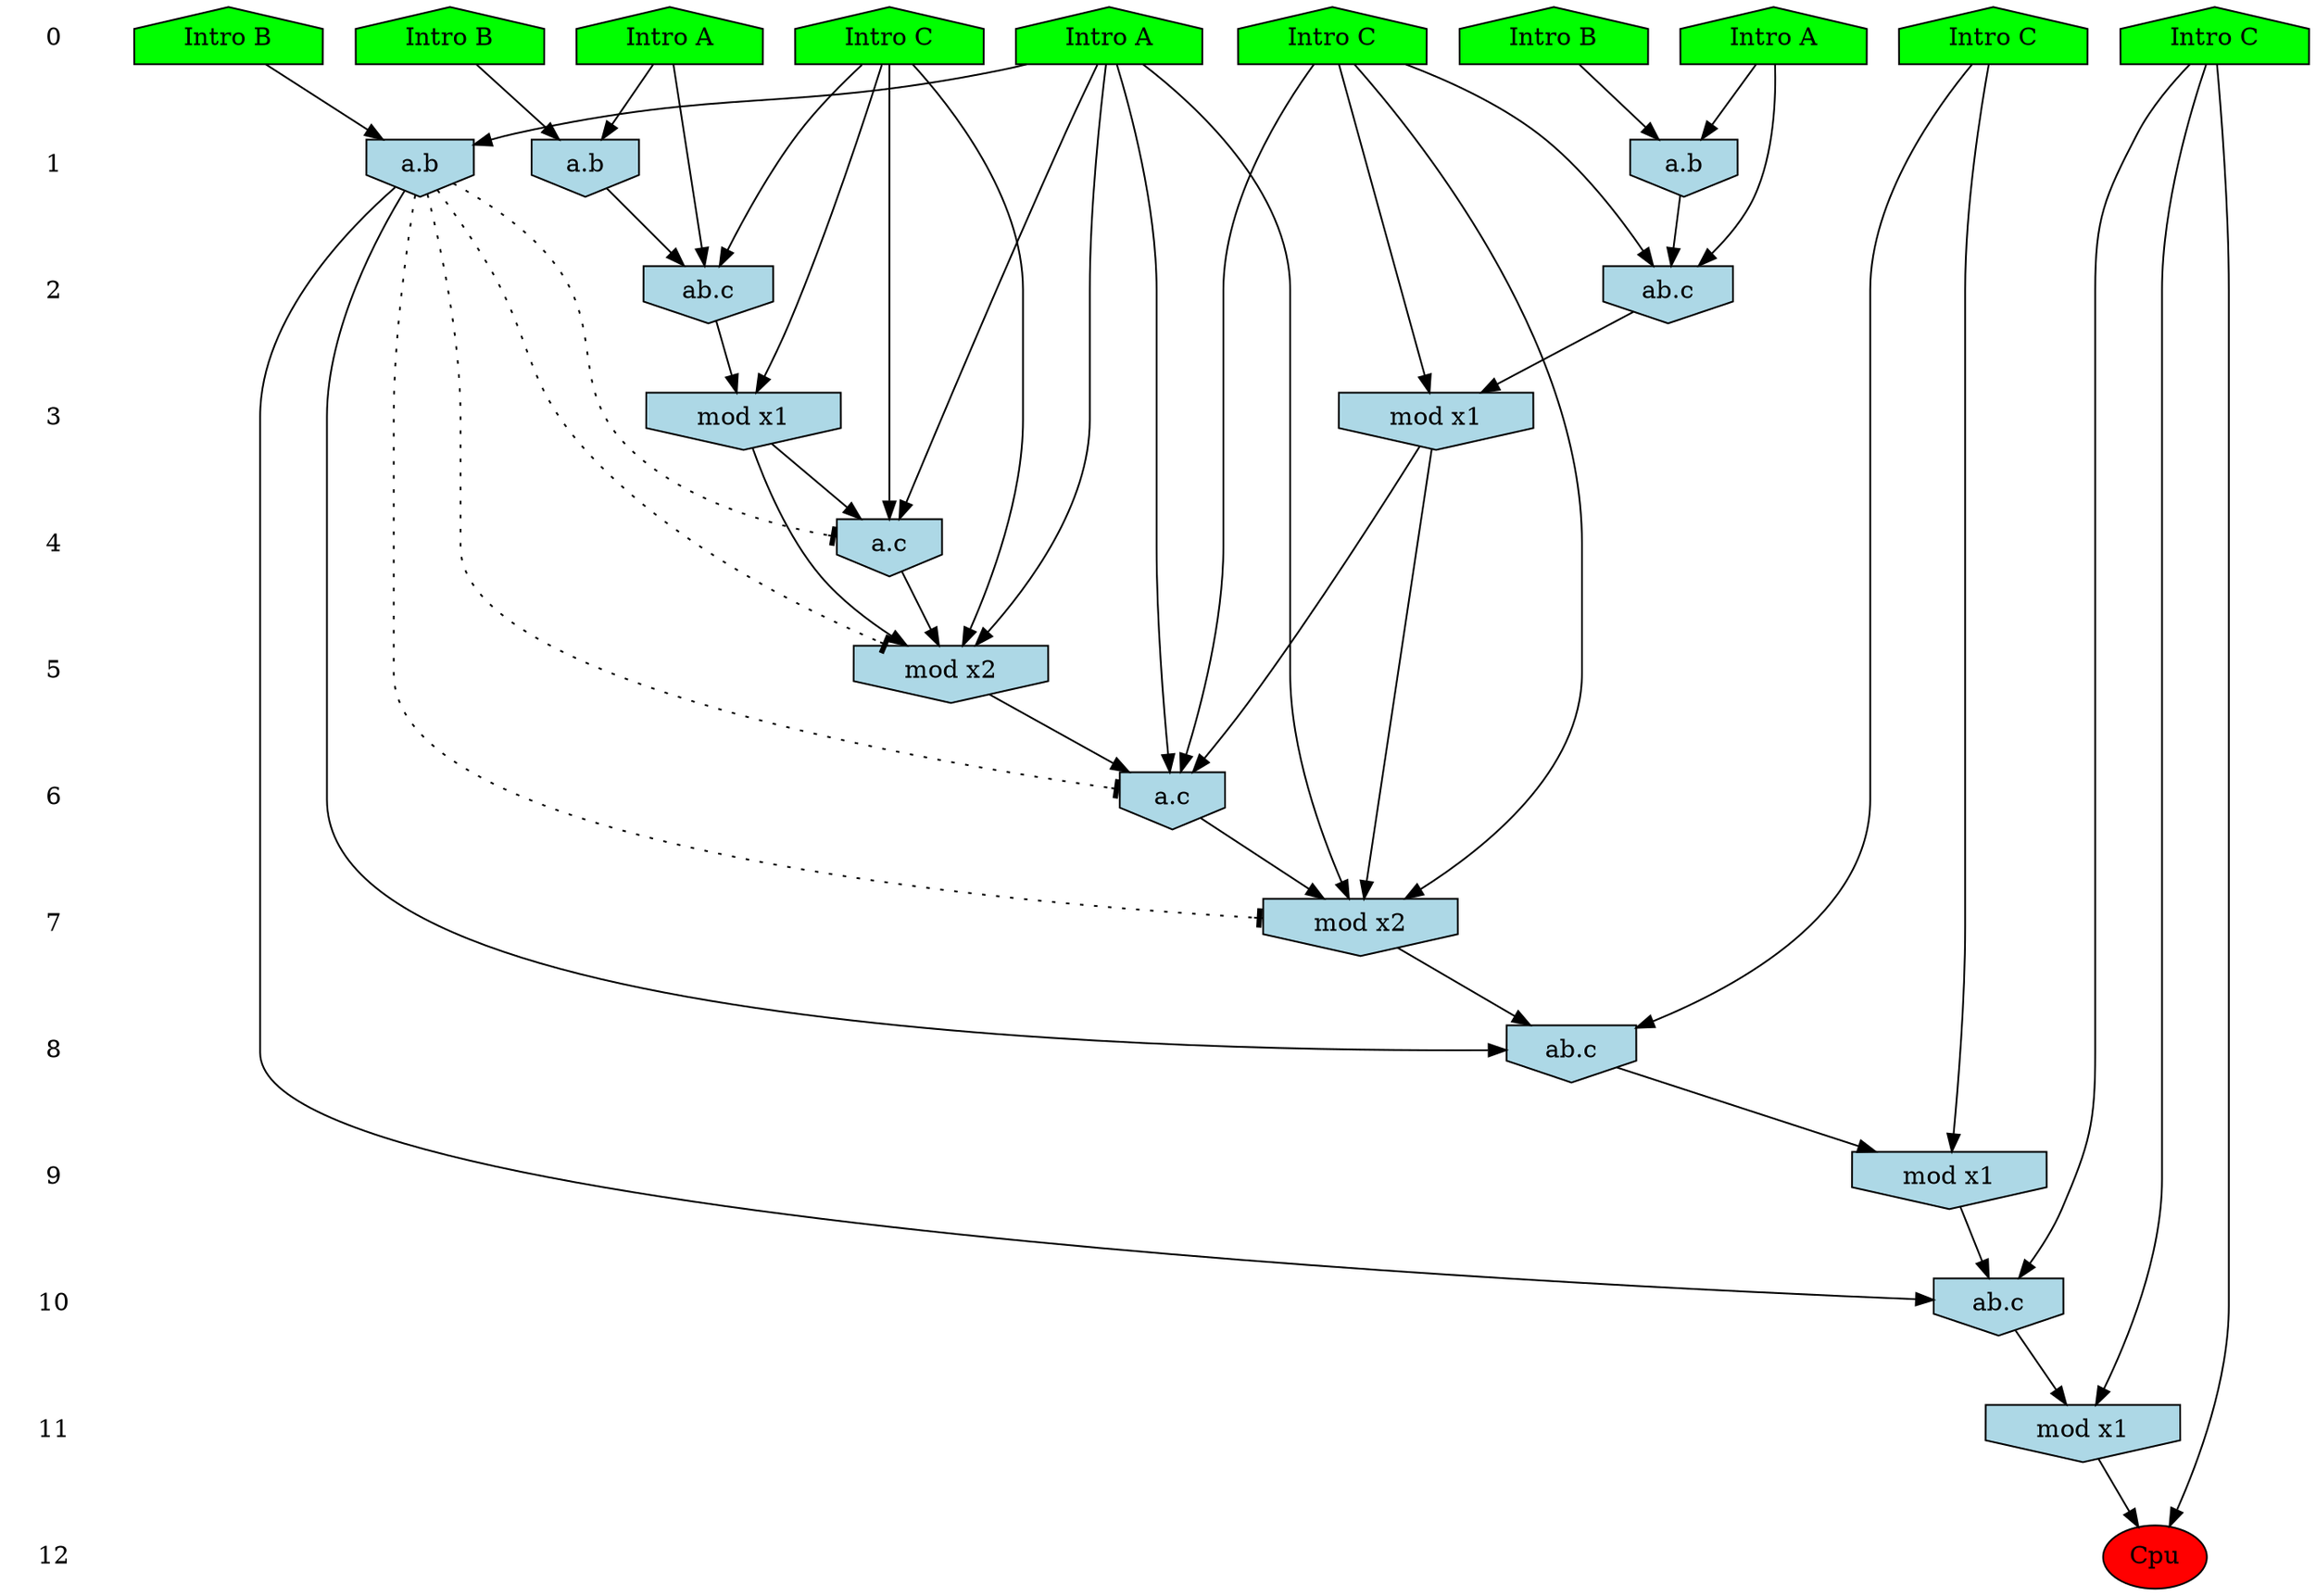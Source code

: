 /* Compression of 1 causal flows obtained in average at 1.564991E+01 t.u */
/* Compressed causal flows were: [2620] */
digraph G{
 ranksep=.5 ; 
{ rank = same ; "0" [shape=plaintext] ; node_1 [label ="Intro A", shape=house, style=filled, fillcolor=green] ;
node_2 [label ="Intro B", shape=house, style=filled, fillcolor=green] ;
node_3 [label ="Intro B", shape=house, style=filled, fillcolor=green] ;
node_4 [label ="Intro A", shape=house, style=filled, fillcolor=green] ;
node_5 [label ="Intro B", shape=house, style=filled, fillcolor=green] ;
node_6 [label ="Intro A", shape=house, style=filled, fillcolor=green] ;
node_7 [label ="Intro C", shape=house, style=filled, fillcolor=green] ;
node_8 [label ="Intro C", shape=house, style=filled, fillcolor=green] ;
node_9 [label ="Intro C", shape=house, style=filled, fillcolor=green] ;
node_10 [label ="Intro C", shape=house, style=filled, fillcolor=green] ;
}
{ rank = same ; "1" [shape=plaintext] ; node_11 [label="a.b", shape=invhouse, style=filled, fillcolor = lightblue] ;
node_14 [label="a.b", shape=invhouse, style=filled, fillcolor = lightblue] ;
node_21 [label="a.b", shape=invhouse, style=filled, fillcolor = lightblue] ;
}
{ rank = same ; "2" [shape=plaintext] ; node_12 [label="ab.c", shape=invhouse, style=filled, fillcolor = lightblue] ;
node_16 [label="ab.c", shape=invhouse, style=filled, fillcolor = lightblue] ;
}
{ rank = same ; "3" [shape=plaintext] ; node_13 [label="mod x1", shape=invhouse, style=filled, fillcolor = lightblue] ;
node_18 [label="mod x1", shape=invhouse, style=filled, fillcolor = lightblue] ;
}
{ rank = same ; "4" [shape=plaintext] ; node_15 [label="a.c", shape=invhouse, style=filled, fillcolor = lightblue] ;
}
{ rank = same ; "5" [shape=plaintext] ; node_17 [label="mod x2", shape=invhouse, style=filled, fillcolor = lightblue] ;
}
{ rank = same ; "6" [shape=plaintext] ; node_19 [label="a.c", shape=invhouse, style=filled, fillcolor = lightblue] ;
}
{ rank = same ; "7" [shape=plaintext] ; node_20 [label="mod x2", shape=invhouse, style=filled, fillcolor = lightblue] ;
}
{ rank = same ; "8" [shape=plaintext] ; node_22 [label="ab.c", shape=invhouse, style=filled, fillcolor = lightblue] ;
}
{ rank = same ; "9" [shape=plaintext] ; node_23 [label="mod x1", shape=invhouse, style=filled, fillcolor = lightblue] ;
}
{ rank = same ; "10" [shape=plaintext] ; node_24 [label="ab.c", shape=invhouse, style=filled, fillcolor = lightblue] ;
}
{ rank = same ; "11" [shape=plaintext] ; node_25 [label="mod x1", shape=invhouse, style=filled, fillcolor = lightblue] ;
}
{ rank = same ; "12" [shape=plaintext] ; node_26 [label ="Cpu", style=filled, fillcolor=red] ;
}
"0" -> "1" [style="invis"]; 
"1" -> "2" [style="invis"]; 
"2" -> "3" [style="invis"]; 
"3" -> "4" [style="invis"]; 
"4" -> "5" [style="invis"]; 
"5" -> "6" [style="invis"]; 
"6" -> "7" [style="invis"]; 
"7" -> "8" [style="invis"]; 
"8" -> "9" [style="invis"]; 
"9" -> "10" [style="invis"]; 
"10" -> "11" [style="invis"]; 
"11" -> "12" [style="invis"]; 
node_1 -> node_11
node_5 -> node_11
node_1 -> node_12
node_10 -> node_12
node_11 -> node_12
node_10 -> node_13
node_12 -> node_13
node_2 -> node_14
node_6 -> node_14
node_4 -> node_15
node_10 -> node_15
node_13 -> node_15
node_6 -> node_16
node_8 -> node_16
node_14 -> node_16
node_4 -> node_17
node_10 -> node_17
node_13 -> node_17
node_15 -> node_17
node_8 -> node_18
node_16 -> node_18
node_4 -> node_19
node_8 -> node_19
node_17 -> node_19
node_18 -> node_19
node_4 -> node_20
node_8 -> node_20
node_18 -> node_20
node_19 -> node_20
node_3 -> node_21
node_4 -> node_21
node_7 -> node_22
node_20 -> node_22
node_21 -> node_22
node_7 -> node_23
node_22 -> node_23
node_9 -> node_24
node_21 -> node_24
node_23 -> node_24
node_9 -> node_25
node_24 -> node_25
node_9 -> node_26
node_25 -> node_26
node_21 -> node_20 [style=dotted, arrowhead = tee] 
node_21 -> node_19 [style=dotted, arrowhead = tee] 
node_21 -> node_17 [style=dotted, arrowhead = tee] 
node_21 -> node_15 [style=dotted, arrowhead = tee] 
}
/*
 Dot generation time: 0.000131
*/